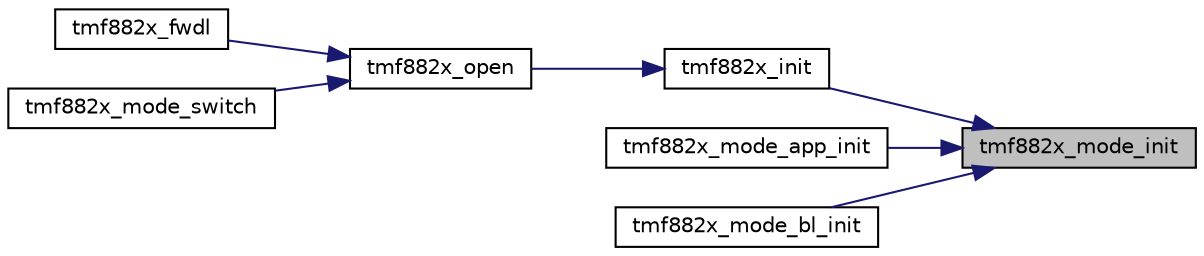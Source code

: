 digraph "tmf882x_mode_init"
{
 // LATEX_PDF_SIZE
  edge [fontname="Helvetica",fontsize="10",labelfontname="Helvetica",labelfontsize="10"];
  node [fontname="Helvetica",fontsize="10",shape=record];
  rankdir="RL";
  Node1 [label="tmf882x_mode_init",height=0.2,width=0.4,color="black", fillcolor="grey75", style="filled", fontcolor="black",tooltip="initialize a tmf882x_mode context structure"];
  Node1 -> Node2 [dir="back",color="midnightblue",fontsize="10",style="solid",fontname="Helvetica"];
  Node2 [label="tmf882x_init",height=0.2,width=0.4,color="black", fillcolor="white", style="filled",URL="$tmf882x__interface_8h.html#acb0ec2681d898eb01f6961fd18a3bc35",tooltip="Initialize tof structure, must be called before using any other interface function."];
  Node2 -> Node3 [dir="back",color="midnightblue",fontsize="10",style="solid",fontname="Helvetica"];
  Node3 [label="tmf882x_open",height=0.2,width=0.4,color="black", fillcolor="white", style="filled",URL="$tmf882x__interface_8h.html#a7cb9356cd7d2286475bfb1fdfdfe8917",tooltip="Open the firmware core driver interface."];
  Node3 -> Node4 [dir="back",color="midnightblue",fontsize="10",style="solid",fontname="Helvetica"];
  Node4 [label="tmf882x_fwdl",height=0.2,width=0.4,color="black", fillcolor="white", style="filled",URL="$tmf882x__interface_8h.html#adcfeff783712f5e9d92358e7a368afec",tooltip="Download new firmware."];
  Node3 -> Node5 [dir="back",color="midnightblue",fontsize="10",style="solid",fontname="Helvetica"];
  Node5 [label="tmf882x_mode_switch",height=0.2,width=0.4,color="black", fillcolor="white", style="filled",URL="$tmf882x__interface_8h.html#a6ab6c817006f3f97d5f80082bce12efb",tooltip="Perform an application mode switch operation on the current running application mode."];
  Node1 -> Node6 [dir="back",color="midnightblue",fontsize="10",style="solid",fontname="Helvetica"];
  Node6 [label="tmf882x_mode_app_init",height=0.2,width=0.4,color="black", fillcolor="white", style="filled",URL="$tmf882x__mode__app_8h.html#ab993daf2c83ce29b43382216d77d7f7b",tooltip="initialize a tmf882x_mode_app context structure"];
  Node1 -> Node7 [dir="back",color="midnightblue",fontsize="10",style="solid",fontname="Helvetica"];
  Node7 [label="tmf882x_mode_bl_init",height=0.2,width=0.4,color="black", fillcolor="white", style="filled",URL="$tmf882x__mode__bl_8h.html#a04d6ae5992f23d7e17c14fed8c1c1386",tooltip="Initialize a tmf882x_mode_bl context structure."];
}
